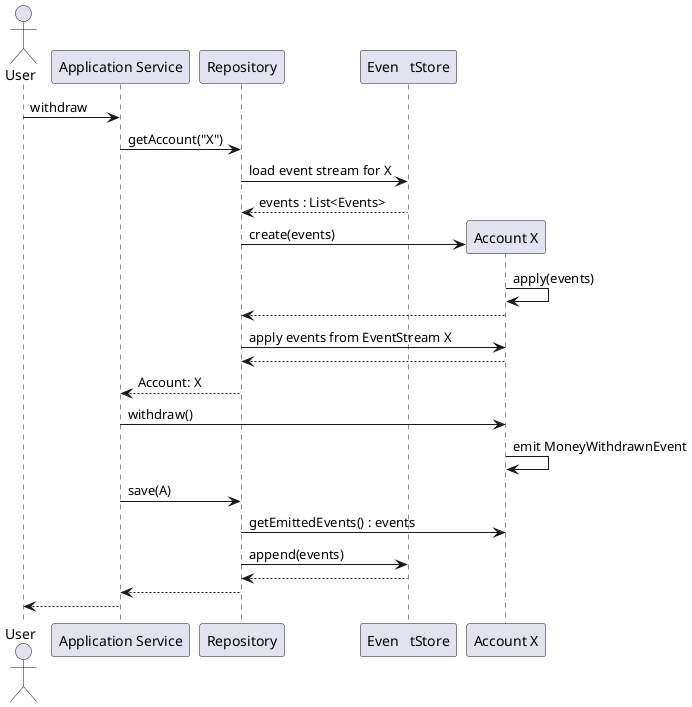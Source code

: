 @startuml

actor "User" as U
participant "Application Service" as AS
participant "Repository" as R
participant "Even   tStore" as ES

U -> AS: withdraw
AS -> R: getAccount("X")
R -> ES: load event stream for X
R <-- ES: events : List<Events>
create "Account X" as A
R ->  A: create(events)
A -> A: apply(events)
R <-- A
R -> A: apply events from EventStream X
R <-- A
AS <-- R: Account: X
AS -> A: withdraw()
A -> A: emit MoneyWithdrawnEvent
AS -> R: save(A)
R -> A: getEmittedEvents() : events
R -> ES: append(events)
R <-- ES
AS <-- R
U <-- AS

@enduml